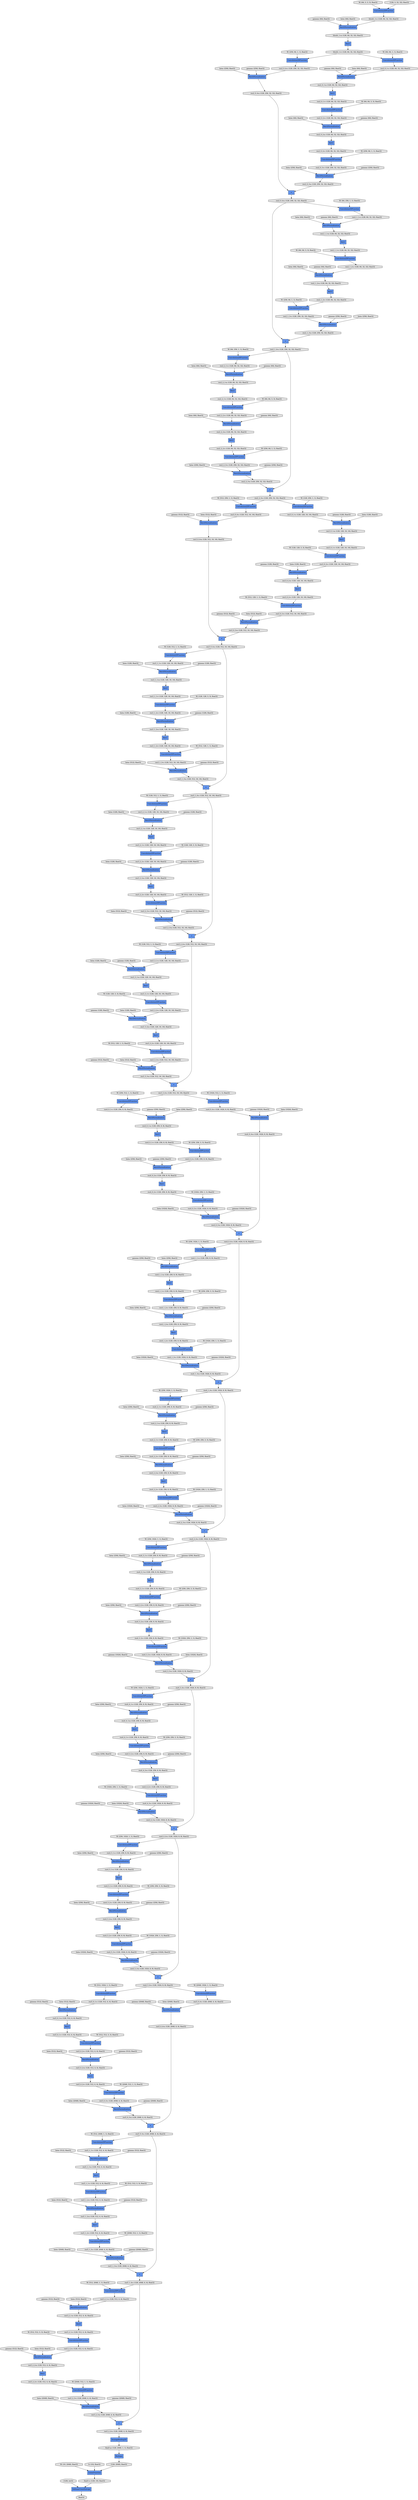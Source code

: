 digraph graphname{rankdir=TB;139952964239432 [label="res4_0_4-c: (128, 1024, 8, 8), float32",shape="octagon",fillcolor="#E0E0E0",style="filled"];139952965091456 [label="W: (256, 256, 3, 3), float32",shape="octagon",fillcolor="#E0E0E0",style="filled"];139952962306400 [label="gamma: (512), float32",shape="octagon",fillcolor="#E0E0E0",style="filled"];139952964239712 [label="_ + _",shape="record",fillcolor="#6495ED",style="filled"];139952964239768 [label="BatchNormalization",shape="record",fillcolor="#6495ED",style="filled"];139952965091792 [label="gamma: (256), float32",shape="octagon",fillcolor="#E0E0E0",style="filled"];139952964239824 [label="res4_0_4-n: (128, 1024, 8, 8), float32",shape="octagon",fillcolor="#E0E0E0",style="filled"];139952964239936 [label="res4_1_1-c: (128, 256, 8, 8), float32",shape="octagon",fillcolor="#E0E0E0",style="filled"];139952962306736 [label="beta: (512), float32",shape="octagon",fillcolor="#E0E0E0",style="filled"];139952964240048 [label="res4_0_4-s: (128, 1024, 8, 8), float32",shape="octagon",fillcolor="#E0E0E0",style="filled"];139952965092128 [label="beta: (256), float32",shape="octagon",fillcolor="#E0E0E0",style="filled"];139952964240328 [label="ReLU",shape="record",fillcolor="#6495ED",style="filled"];139952962307072 [label="W: (2048, 512, 1, 1), float32",shape="octagon",fillcolor="#E0E0E0",style="filled"];139952964240384 [label="Convolution2DFunction",shape="record",fillcolor="#6495ED",style="filled"];139952964240440 [label="res4_1_1-n: (128, 256, 8, 8), float32",shape="octagon",fillcolor="#E0E0E0",style="filled"];139952965092464 [label="W: (1024, 256, 1, 1), float32",shape="octagon",fillcolor="#E0E0E0",style="filled"];139952964240552 [label="BatchNormalization",shape="record",fillcolor="#6495ED",style="filled"];139952964240664 [label="res4_1_1-r: (128, 256, 8, 8), float32",shape="octagon",fillcolor="#E0E0E0",style="filled"];139952962307408 [label="gamma: (2048), float32",shape="octagon",fillcolor="#E0E0E0",style="filled"];139952964240776 [label="res4_1_2-c: (128, 256, 8, 8), float32",shape="octagon",fillcolor="#E0E0E0",style="filled"];139952965092800 [label="gamma: (1024), float32",shape="octagon",fillcolor="#E0E0E0",style="filled"];139952962307744 [label="beta: (2048), float32",shape="octagon",fillcolor="#E0E0E0",style="filled"];139952964241056 [label="ReLU",shape="record",fillcolor="#6495ED",style="filled"];139952964241112 [label="Convolution2DFunction",shape="record",fillcolor="#6495ED",style="filled"];139952965093136 [label="beta: (1024), float32",shape="octagon",fillcolor="#E0E0E0",style="filled"];139952964241168 [label="res4_1_2-n: (128, 256, 8, 8), float32",shape="octagon",fillcolor="#E0E0E0",style="filled"];139953176282896 [label="res2_1_3-n: (128, 256, 32, 32), float32",shape="octagon",fillcolor="#E0E0E0",style="filled"];139952964241280 [label="BatchNormalization",shape="record",fillcolor="#6495ED",style="filled"];139952962308080 [label="W: (2048, 1024, 1, 1), float32",shape="octagon",fillcolor="#E0E0E0",style="filled"];139952964241392 [label="res4_1_2-r: (128, 256, 8, 8), float32",shape="octagon",fillcolor="#E0E0E0",style="filled"];139952964241504 [label="res4_1_3-c: (128, 1024, 8, 8), float32",shape="octagon",fillcolor="#E0E0E0",style="filled"];139952965093640 [label="W: (256, 1024, 1, 1), float32",shape="octagon",fillcolor="#E0E0E0",style="filled"];139952962308416 [label="gamma: (2048), float32",shape="octagon",fillcolor="#E0E0E0",style="filled"];139952964241784 [label="_ + _",shape="record",fillcolor="#6495ED",style="filled"];139952964241840 [label="Convolution2DFunction",shape="record",fillcolor="#6495ED",style="filled"];139952964241896 [label="res4_1_3-n: (128, 1024, 8, 8), float32",shape="octagon",fillcolor="#E0E0E0",style="filled"];139952964242008 [label="BatchNormalization",shape="record",fillcolor="#6495ED",style="filled"];139952965093976 [label="gamma: (256), float32",shape="octagon",fillcolor="#E0E0E0",style="filled"];139952962308752 [label="beta: (2048), float32",shape="octagon",fillcolor="#E0E0E0",style="filled"];139952964242120 [label="res4_1_4-s: (128, 1024, 8, 8), float32",shape="octagon",fillcolor="#E0E0E0",style="filled"];139952964242232 [label="res4_2_1-c: (128, 256, 8, 8), float32",shape="octagon",fillcolor="#E0E0E0",style="filled"];139952965094312 [label="beta: (256), float32",shape="octagon",fillcolor="#E0E0E0",style="filled"];139952964242512 [label="ReLU",shape="record",fillcolor="#6495ED",style="filled"];139952962309256 [label="W: (512, 2048, 1, 1), float32",shape="octagon",fillcolor="#E0E0E0",style="filled"];139952964242568 [label="Convolution2DFunction",shape="record",fillcolor="#6495ED",style="filled"];139952964242624 [label="res4_2_1-n: (128, 256, 8, 8), float32",shape="octagon",fillcolor="#E0E0E0",style="filled"];139952965094648 [label="W: (256, 256, 3, 3), float32",shape="octagon",fillcolor="#E0E0E0",style="filled"];139952964242736 [label="BatchNormalization",shape="record",fillcolor="#6495ED",style="filled"];139952964242848 [label="res4_2_1-r: (128, 256, 8, 8), float32",shape="octagon",fillcolor="#E0E0E0",style="filled"];139952962309592 [label="gamma: (512), float32",shape="octagon",fillcolor="#E0E0E0",style="filled"];139952964242960 [label="res4_2_2-c: (128, 256, 8, 8), float32",shape="octagon",fillcolor="#E0E0E0",style="filled"];139952965094984 [label="gamma: (256), float32",shape="octagon",fillcolor="#E0E0E0",style="filled"];139952962309928 [label="beta: (512), float32",shape="octagon",fillcolor="#E0E0E0",style="filled"];139952964243240 [label="ReLU",shape="record",fillcolor="#6495ED",style="filled"];139952964243296 [label="Convolution2DFunction",shape="record",fillcolor="#6495ED",style="filled"];139952964243352 [label="res4_2_2-n: (128, 256, 8, 8), float32",shape="octagon",fillcolor="#E0E0E0",style="filled"];139952965095320 [label="beta: (256), float32",shape="octagon",fillcolor="#E0E0E0",style="filled"];139952964898888 [label="W: (64, 3, 3, 3), float32",shape="octagon",fillcolor="#E0E0E0",style="filled"];139952962277504 [label="gamma: (256), float32",shape="octagon",fillcolor="#E0E0E0",style="filled"];139952964472960 [label="res3_0_1-n: (128, 128, 16, 16), float32",shape="octagon",fillcolor="#E0E0E0",style="filled"];139952964473016 [label="Convolution2DFunction",shape="record",fillcolor="#6495ED",style="filled"];139952964473240 [label="ReLU",shape="record",fillcolor="#6495ED",style="filled"];139952964899224 [label="gamma: (64), float32",shape="octagon",fillcolor="#E0E0E0",style="filled"];139952962277840 [label="beta: (256), float32",shape="octagon",fillcolor="#E0E0E0",style="filled"];139952964899504 [label="beta: (64), float32",shape="octagon",fillcolor="#E0E0E0",style="filled"];139952962278176 [label="W: (256, 256, 3, 3), float32",shape="octagon",fillcolor="#E0E0E0",style="filled"];139952962278512 [label="gamma: (256), float32",shape="octagon",fillcolor="#E0E0E0",style="filled"];139952964900008 [label="W: (64, 64, 1, 1), float32",shape="octagon",fillcolor="#E0E0E0",style="filled"];139952964474080 [label="res3_0_1-r: (128, 128, 16, 16), float32",shape="octagon",fillcolor="#E0E0E0",style="filled"];139952962278848 [label="beta: (256), float32",shape="octagon",fillcolor="#E0E0E0",style="filled"];139952964474360 [label="res3_0_2-c: (128, 128, 16, 16), float32",shape="octagon",fillcolor="#E0E0E0",style="filled"];139952964474416 [label="BatchNormalization",shape="record",fillcolor="#6495ED",style="filled"];139952964900400 [label="gamma: (64), float32",shape="octagon",fillcolor="#E0E0E0",style="filled"];139952962279184 [label="W: (1024, 256, 1, 1), float32",shape="octagon",fillcolor="#E0E0E0",style="filled"];139952964474696 [label="ReLU",shape="record",fillcolor="#6495ED",style="filled"];139952964474752 [label="Convolution2DFunction",shape="record",fillcolor="#6495ED",style="filled"];139952964900736 [label="beta: (64), float32",shape="octagon",fillcolor="#E0E0E0",style="filled"];139952964474808 [label="res3_0_2-n: (128, 128, 16, 16), float32",shape="octagon",fillcolor="#E0E0E0",style="filled"];139952964474920 [label="BatchNormalization",shape="record",fillcolor="#6495ED",style="filled"];139952962279520 [label="gamma: (1024), float32",shape="octagon",fillcolor="#E0E0E0",style="filled"];139952964475032 [label="res3_0_2-r: (128, 128, 16, 16), float32",shape="octagon",fillcolor="#E0E0E0",style="filled"];139952964901072 [label="W: (64, 64, 3, 3), float32",shape="octagon",fillcolor="#E0E0E0",style="filled"];139952964475144 [label="res3_0_3-c: (128, 512, 16, 16), float32",shape="octagon",fillcolor="#E0E0E0",style="filled"];139952962279856 [label="beta: (1024), float32",shape="octagon",fillcolor="#E0E0E0",style="filled"];139952964475424 [label="Convolution2DFunction",shape="record",fillcolor="#6495ED",style="filled"];139952964901408 [label="gamma: (64), float32",shape="octagon",fillcolor="#E0E0E0",style="filled"];139952964475480 [label="BatchNormalization",shape="record",fillcolor="#6495ED",style="filled"];139952964475536 [label="res3_0_3-n: (128, 512, 16, 16), float32",shape="octagon",fillcolor="#E0E0E0",style="filled"];139952964475648 [label="BatchNormalization",shape="record",fillcolor="#6495ED",style="filled"];139952964475760 [label="res3_0_4-c: (128, 512, 16, 16), float32",shape="octagon",fillcolor="#E0E0E0",style="filled"];139952964901744 [label="beta: (64), float32",shape="octagon",fillcolor="#E0E0E0",style="filled"];139952962280416 [label="W: (512, 1024, 1, 1), float32",shape="octagon",fillcolor="#E0E0E0",style="filled"];139952964476040 [label="_ + _",shape="record",fillcolor="#6495ED",style="filled"];139952964476096 [label="Convolution2DFunction",shape="record",fillcolor="#6495ED",style="filled"];139952964902080 [label="W: (256, 64, 1, 1), float32",shape="octagon",fillcolor="#E0E0E0",style="filled"];139952964476152 [label="res3_0_4-n: (128, 512, 16, 16), float32",shape="octagon",fillcolor="#E0E0E0",style="filled"];139952962280752 [label="gamma: (512), float32",shape="octagon",fillcolor="#E0E0E0",style="filled"];139952964476264 [label="res3_1_1-c: (128, 128, 16, 16), float32",shape="octagon",fillcolor="#E0E0E0",style="filled"];139952964476376 [label="res3_0_4-s: (128, 512, 16, 16), float32",shape="octagon",fillcolor="#E0E0E0",style="filled"];139952964902416 [label="gamma: (256), float32",shape="octagon",fillcolor="#E0E0E0",style="filled"];139952962281088 [label="beta: (512), float32",shape="octagon",fillcolor="#E0E0E0",style="filled"];139952964476656 [label="ReLU",shape="record",fillcolor="#6495ED",style="filled"];139952964476712 [label="Convolution2DFunction",shape="record",fillcolor="#6495ED",style="filled"];139952964476768 [label="res3_1_1-n: (128, 128, 16, 16), float32",shape="octagon",fillcolor="#E0E0E0",style="filled"];139952964902752 [label="beta: (256), float32",shape="octagon",fillcolor="#E0E0E0",style="filled"];139952964476880 [label="BatchNormalization",shape="record",fillcolor="#6495ED",style="filled"];139952962281424 [label="W: (512, 512, 3, 3), float32",shape="octagon",fillcolor="#E0E0E0",style="filled"];139952964345984 [label="BatchNormalization",shape="record",fillcolor="#6495ED",style="filled"];139952962216120 [label="res3_0_1-c: (128, 128, 16, 16), float32",shape="octagon",fillcolor="#E0E0E0",style="filled"];139952964346096 [label="res5_1_4-s: (128, 2048, 4, 4), float32",shape="octagon",fillcolor="#E0E0E0",style="filled"];139952965001456 [label="W: (512, 256, 1, 1), float32",shape="octagon",fillcolor="#E0E0E0",style="filled"];139952962216176 [label="res2_2_1-c: (128, 64, 32, 32), float32",shape="octagon",fillcolor="#E0E0E0",style="filled"];139952962347360 [label="W: (2048, 512, 1, 1), float32",shape="octagon",fillcolor="#E0E0E0",style="filled"];139952964346208 [label="res5_2_1-c: (128, 512, 4, 4), float32",shape="octagon",fillcolor="#E0E0E0",style="filled"];139952965001792 [label="gamma: (512), float32",shape="octagon",fillcolor="#E0E0E0",style="filled"];139952964346488 [label="ReLU",shape="record",fillcolor="#6495ED",style="filled"];139952962347696 [label="gamma: (2048), float32",shape="octagon",fillcolor="#E0E0E0",style="filled"];139952964346544 [label="Convolution2DFunction",shape="record",fillcolor="#6495ED",style="filled"];139952964346600 [label="res5_2_1-n: (128, 512, 4, 4), float32",shape="octagon",fillcolor="#E0E0E0",style="filled"];139952962216736 [label="res2_1_4-s: (128, 256, 32, 32), float32",shape="octagon",fillcolor="#E0E0E0",style="filled"];139952964346712 [label="BatchNormalization",shape="record",fillcolor="#6495ED",style="filled"];139952965002128 [label="beta: (512), float32",shape="octagon",fillcolor="#E0E0E0",style="filled"];139952962216848 [label="ReLU",shape="record",fillcolor="#6495ED",style="filled"];139952964346824 [label="res5_2_1-r: (128, 512, 4, 4), float32",shape="octagon",fillcolor="#E0E0E0",style="filled"];139952962348032 [label="beta: (2048), float32",shape="octagon",fillcolor="#E0E0E0",style="filled"];139952964346936 [label="res5_2_2-c: (128, 512, 4, 4), float32",shape="octagon",fillcolor="#E0E0E0",style="filled"];139952962217128 [label="BatchNormalization",shape="record",fillcolor="#6495ED",style="filled"];139952964347216 [label="ReLU",shape="record",fillcolor="#6495ED",style="filled"];139952964347272 [label="Convolution2DFunction",shape="record",fillcolor="#6495ED",style="filled"];139952962348424 [label="W: (10, 2048), float32",shape="octagon",fillcolor="#E0E0E0",style="filled"];139952965002632 [label="W: (128, 512, 1, 1), float32",shape="octagon",fillcolor="#E0E0E0",style="filled"];139952962217352 [label="res2_2_4-s: (128, 256, 32, 32), float32",shape="octagon",fillcolor="#E0E0E0",style="filled"];139952964347328 [label="res5_2_2-n: (128, 512, 4, 4), float32",shape="octagon",fillcolor="#E0E0E0",style="filled"];139952964347440 [label="BatchNormalization",shape="record",fillcolor="#6495ED",style="filled"];139952962348704 [label="b: (10), float32",shape="octagon",fillcolor="#E0E0E0",style="filled"];139952964347552 [label="res5_2_2-r: (128, 512, 4, 4), float32",shape="octagon",fillcolor="#E0E0E0",style="filled"];139952962217632 [label="BatchNormalization",shape="record",fillcolor="#6495ED",style="filled"];139952965002968 [label="gamma: (128), float32",shape="octagon",fillcolor="#E0E0E0",style="filled"];139952962217688 [label="res2_2_2-n: (128, 64, 32, 32), float32",shape="octagon",fillcolor="#E0E0E0",style="filled"];139952964347664 [label="res5_2_3-c: (128, 2048, 4, 4), float32",shape="octagon",fillcolor="#E0E0E0",style="filled"];139952962217744 [label="Convolution2DFunction",shape="record",fillcolor="#6495ED",style="filled"];139952962217800 [label="res2_2_2-c: (128, 64, 32, 32), float32",shape="octagon",fillcolor="#E0E0E0",style="filled"];139952964347776 [label="Reshape",shape="record",fillcolor="#6495ED",style="filled"];139952964347944 [label="_ + _",shape="record",fillcolor="#6495ED",style="filled"];139952965003304 [label="beta: (128), float32",shape="octagon",fillcolor="#E0E0E0",style="filled"];139952964348056 [label="res5_2_3-n: (128, 2048, 4, 4), float32",shape="octagon",fillcolor="#E0E0E0",style="filled"];139952962218248 [label="res2_2_1-r: (128, 64, 32, 32), float32",shape="octagon",fillcolor="#E0E0E0",style="filled"];139952964348280 [label="res5_2_4-s: (128, 2048, 4, 4), float32",shape="octagon",fillcolor="#E0E0E0",style="filled"];139952965003640 [label="W: (128, 128, 3, 3), float32",shape="octagon",fillcolor="#E0E0E0",style="filled"];139952962218360 [label="res2_2_1-n: (128, 64, 32, 32), float32",shape="octagon",fillcolor="#E0E0E0",style="filled"];139952964348336 [label="final1-p: (128, 2048, 1, 1), float32",shape="octagon",fillcolor="#E0E0E0",style="filled"];139952962218416 [label="BatchNormalization",shape="record",fillcolor="#6495ED",style="filled"];139952964348504 [label="SoftmaxCrossEntropy",shape="record",fillcolor="#6495ED",style="filled"];139952962218584 [label="res2_2_2-r: (128, 64, 32, 32), float32",shape="octagon",fillcolor="#E0E0E0",style="filled"];139952964348616 [label="(128, 2048), float32",shape="octagon",fillcolor="#E0E0E0",style="filled"];139952965003976 [label="gamma: (128), float32",shape="octagon",fillcolor="#E0E0E0",style="filled"];139952964348672 [label="LinearFunction",shape="record",fillcolor="#6495ED",style="filled"];139952962218808 [label="BatchNormalization",shape="record",fillcolor="#6495ED",style="filled"];139952962218864 [label="ReLU",shape="record",fillcolor="#6495ED",style="filled"];139952964348896 [label="final1-c: (128, 10), float32",shape="octagon",fillcolor="#E0E0E0",style="filled"];139952965004312 [label="beta: (128), float32",shape="octagon",fillcolor="#E0E0E0",style="filled"];139952962219032 [label="Convolution2DFunction",shape="record",fillcolor="#6495ED",style="filled"];139952965004648 [label="W: (512, 128, 1, 1), float32",shape="octagon",fillcolor="#E0E0E0",style="filled"];139952964349400 [label="(128), int32",shape="octagon",fillcolor="#E0E0E0",style="filled"];139952962219480 [label="res2_2_3-n: (128, 256, 32, 32), float32",shape="octagon",fillcolor="#E0E0E0",style="filled"];139952964349512 [label="float32",shape="octagon",fillcolor="#E0E0E0",style="filled"];139952962219648 [label="Convolution2DFunction",shape="record",fillcolor="#6495ED",style="filled"];139952965004984 [label="gamma: (512), float32",shape="octagon",fillcolor="#E0E0E0",style="filled"];139952962219816 [label="_ + _",shape="record",fillcolor="#6495ED",style="filled"];139952962219984 [label="res2_2_3-c: (128, 256, 32, 32), float32",shape="octagon",fillcolor="#E0E0E0",style="filled"];139952964710472 [label="AveragePooling2D",shape="record",fillcolor="#6495ED",style="filled"];139952964317312 [label="res5_0_1-r: (128, 512, 4, 4), float32",shape="octagon",fillcolor="#E0E0E0",style="filled"];139952964284600 [label="ReLU",shape="record",fillcolor="#6495ED",style="filled"];139952964710584 [label="res2_0_2-r: (128, 64, 32, 32), float32",shape="octagon",fillcolor="#E0E0E0",style="filled"];139952964317424 [label="res5_0_2-c: (128, 512, 4, 4), float32",shape="octagon",fillcolor="#E0E0E0",style="filled"];139952964284712 [label="res4_4_2-n: (128, 256, 8, 8), float32",shape="octagon",fillcolor="#E0E0E0",style="filled"];139952965071144 [label="gamma: (256), float32",shape="octagon",fillcolor="#E0E0E0",style="filled"];139952964710696 [label="ReLU",shape="record",fillcolor="#6495ED",style="filled"];139952964284824 [label="BatchNormalization",shape="record",fillcolor="#6495ED",style="filled"];139952964710864 [label="(128, 3, 32, 32), float32",shape="octagon",fillcolor="#E0E0E0",style="filled"];139952964317704 [label="ReLU",shape="record",fillcolor="#6495ED",style="filled"];139952964284936 [label="res4_4_2-r: (128, 256, 8, 8), float32",shape="octagon",fillcolor="#E0E0E0",style="filled"];139952964317760 [label="Convolution2DFunction",shape="record",fillcolor="#6495ED",style="filled"];139952964710976 [label="block1_1-n: (128, 64, 32, 32), float32",shape="octagon",fillcolor="#E0E0E0",style="filled"];139952964317816 [label="res5_0_2-n: (128, 512, 4, 4), float32",shape="octagon",fillcolor="#E0E0E0",style="filled"];139952964285048 [label="res4_4_3-c: (128, 1024, 8, 8), float32",shape="octagon",fillcolor="#E0E0E0",style="filled"];139952965071480 [label="beta: (256), float32",shape="octagon",fillcolor="#E0E0E0",style="filled"];139952964317928 [label="BatchNormalization",shape="record",fillcolor="#6495ED",style="filled"];139951306060520 [label="Convolution2DFunction",shape="record",fillcolor="#6495ED",style="filled"];139952964318040 [label="res5_0_2-r: (128, 512, 4, 4), float32",shape="octagon",fillcolor="#E0E0E0",style="filled"];139952964711256 [label="Convolution2DFunction",shape="record",fillcolor="#6495ED",style="filled"];139952964285328 [label="_ + _",shape="record",fillcolor="#6495ED",style="filled"];139952964318152 [label="res5_0_3-c: (128, 2048, 4, 4), float32",shape="octagon",fillcolor="#E0E0E0",style="filled"];139952964285384 [label="Convolution2DFunction",shape="record",fillcolor="#6495ED",style="filled"];139952965071816 [label="W: (1024, 256, 1, 1), float32",shape="octagon",fillcolor="#E0E0E0",style="filled"];139952964285440 [label="res4_4_3-n: (128, 1024, 8, 8), float32",shape="octagon",fillcolor="#E0E0E0",style="filled"];139952964711480 [label="block1_1-c: (128, 64, 32, 32), float32",shape="octagon",fillcolor="#E0E0E0",style="filled"];139952964285552 [label="BatchNormalization",shape="record",fillcolor="#6495ED",style="filled"];139951306060912 [label="_ + _",shape="record",fillcolor="#6495ED",style="filled"];139952964318432 [label="Convolution2DFunction",shape="record",fillcolor="#6495ED",style="filled"];139952964285664 [label="res4_4_4-s: (128, 1024, 8, 8), float32",shape="octagon",fillcolor="#E0E0E0",style="filled"];139952964711648 [label="BatchNormalization",shape="record",fillcolor="#6495ED",style="filled"];139952964318488 [label="BatchNormalization",shape="record",fillcolor="#6495ED",style="filled"];139952965072152 [label="gamma: (1024), float32",shape="octagon",fillcolor="#E0E0E0",style="filled"];139952964318544 [label="res5_0_3-n: (128, 2048, 4, 4), float32",shape="octagon",fillcolor="#E0E0E0",style="filled"];139952964285776 [label="res4_5_1-c: (128, 256, 8, 8), float32",shape="octagon",fillcolor="#E0E0E0",style="filled"];139952964711816 [label="BatchNormalization",shape="record",fillcolor="#6495ED",style="filled"];139952964318656 [label="BatchNormalization",shape="record",fillcolor="#6495ED",style="filled"];139952964318768 [label="res5_0_4-c: (128, 2048, 4, 4), float32",shape="octagon",fillcolor="#E0E0E0",style="filled"];139952964711984 [label="block1_1-r: (128, 64, 32, 32), float32",shape="octagon",fillcolor="#E0E0E0",style="filled"];139952964286056 [label="ReLU",shape="record",fillcolor="#6495ED",style="filled"];139952965072488 [label="beta: (1024), float32",shape="octagon",fillcolor="#E0E0E0",style="filled"];139952964286112 [label="Convolution2DFunction",shape="record",fillcolor="#6495ED",style="filled"];139952964712096 [label="Convolution2DFunction",shape="record",fillcolor="#6495ED",style="filled"];139952964286168 [label="res4_5_1-n: (128, 256, 8, 8), float32",shape="octagon",fillcolor="#E0E0E0",style="filled"];139952964319048 [label="_ + _",shape="record",fillcolor="#6495ED",style="filled"];139952964286280 [label="BatchNormalization",shape="record",fillcolor="#6495ED",style="filled"];139952964319104 [label="Convolution2DFunction",shape="record",fillcolor="#6495ED",style="filled"];139952964712320 [label="BatchNormalization",shape="record",fillcolor="#6495ED",style="filled"];139952964319160 [label="res5_0_4-n: (128, 2048, 4, 4), float32",shape="octagon",fillcolor="#E0E0E0",style="filled"];139952964286392 [label="res4_5_1-r: (128, 256, 8, 8), float32",shape="octagon",fillcolor="#E0E0E0",style="filled"];139952965072824 [label="W: (1024, 512, 1, 1), float32",shape="octagon",fillcolor="#E0E0E0",style="filled"];139952964319272 [label="res5_1_1-c: (128, 512, 4, 4), float32",shape="octagon",fillcolor="#E0E0E0",style="filled"];139952964286504 [label="res4_5_2-c: (128, 256, 8, 8), float32",shape="octagon",fillcolor="#E0E0E0",style="filled"];139952964319384 [label="res5_0_4-s: (128, 2048, 4, 4), float32",shape="octagon",fillcolor="#E0E0E0",style="filled"];139952965073160 [label="gamma: (1024), float32",shape="octagon",fillcolor="#E0E0E0",style="filled"];139952964712712 [label="res2_0_2-n: (128, 64, 32, 32), float32",shape="octagon",fillcolor="#E0E0E0",style="filled"];139952964286784 [label="ReLU",shape="record",fillcolor="#6495ED",style="filled"];139952964286840 [label="Convolution2DFunction",shape="record",fillcolor="#6495ED",style="filled"];139952964319664 [label="ReLU",shape="record",fillcolor="#6495ED",style="filled"];139952964286896 [label="res4_5_2-n: (128, 256, 8, 8), float32",shape="octagon",fillcolor="#E0E0E0",style="filled"];139952964319720 [label="Convolution2DFunction",shape="record",fillcolor="#6495ED",style="filled"];139952964319776 [label="res5_1_1-n: (128, 512, 4, 4), float32",shape="octagon",fillcolor="#E0E0E0",style="filled"];139952964287008 [label="BatchNormalization",shape="record",fillcolor="#6495ED",style="filled"];139952964712992 [label="BatchNormalization",shape="record",fillcolor="#6495ED",style="filled"];139952965073496 [label="beta: (1024), float32",shape="octagon",fillcolor="#E0E0E0",style="filled"];139952964713048 [label="res2_0_1-c: (128, 64, 32, 32), float32",shape="octagon",fillcolor="#E0E0E0",style="filled"];139952964319888 [label="BatchNormalization",shape="record",fillcolor="#6495ED",style="filled"];139952964287120 [label="res4_5_2-r: (128, 256, 8, 8), float32",shape="octagon",fillcolor="#E0E0E0",style="filled"];139952964713160 [label="res2_0_2-c: (128, 64, 32, 32), float32",shape="octagon",fillcolor="#E0E0E0",style="filled"];139952964320000 [label="res5_1_1-r: (128, 512, 4, 4), float32",shape="octagon",fillcolor="#E0E0E0",style="filled"];139952964287232 [label="res4_5_3-c: (128, 1024, 8, 8), float32",shape="octagon",fillcolor="#E0E0E0",style="filled"];139952964320112 [label="res5_1_2-c: (128, 512, 4, 4), float32",shape="octagon",fillcolor="#E0E0E0",style="filled"];139952964713440 [label="res2_0_1-n: (128, 64, 32, 32), float32",shape="octagon",fillcolor="#E0E0E0",style="filled"];139952964287512 [label="_ + _",shape="record",fillcolor="#6495ED",style="filled"];139952964713496 [label="Convolution2DFunction",shape="record",fillcolor="#6495ED",style="filled"];139952964287568 [label="Convolution2DFunction",shape="record",fillcolor="#6495ED",style="filled"];139952965074000 [label="W: (256, 1024, 1, 1), float32",shape="octagon",fillcolor="#E0E0E0",style="filled"];139952964713552 [label="res2_0_1-r: (128, 64, 32, 32), float32",shape="octagon",fillcolor="#E0E0E0",style="filled"];139952964320392 [label="ReLU",shape="record",fillcolor="#6495ED",style="filled"];139952964287624 [label="res4_5_3-n: (128, 1024, 8, 8), float32",shape="octagon",fillcolor="#E0E0E0",style="filled"];139952964320448 [label="Convolution2DFunction",shape="record",fillcolor="#6495ED",style="filled"];139952964713664 [label="ReLU",shape="record",fillcolor="#6495ED",style="filled"];139952964320504 [label="res5_1_2-n: (128, 512, 4, 4), float32",shape="octagon",fillcolor="#E0E0E0",style="filled"];139952964287736 [label="BatchNormalization",shape="record",fillcolor="#6495ED",style="filled"];139952964320616 [label="BatchNormalization",shape="record",fillcolor="#6495ED",style="filled"];139952964287848 [label="res4_5_4-s: (128, 1024, 8, 8), float32",shape="octagon",fillcolor="#E0E0E0",style="filled"];139952965074336 [label="gamma: (256), float32",shape="octagon",fillcolor="#E0E0E0",style="filled"];139952964320728 [label="res5_1_2-r: (128, 512, 4, 4), float32",shape="octagon",fillcolor="#E0E0E0",style="filled"];139952964287960 [label="res5_0_1-c: (128, 512, 4, 4), float32",shape="octagon",fillcolor="#E0E0E0",style="filled"];139952964320840 [label="res5_1_3-c: (128, 2048, 4, 4), float32",shape="octagon",fillcolor="#E0E0E0",style="filled"];139952964714112 [label="ReLU",shape="record",fillcolor="#6495ED",style="filled"];139952964288240 [label="ReLU",shape="record",fillcolor="#6495ED",style="filled"];139952965074672 [label="beta: (256), float32",shape="octagon",fillcolor="#E0E0E0",style="filled"];139952964288296 [label="Convolution2DFunction",shape="record",fillcolor="#6495ED",style="filled"];139952964714280 [label="Convolution2DFunction",shape="record",fillcolor="#6495ED",style="filled"];139952964321120 [label="_ + _",shape="record",fillcolor="#6495ED",style="filled"];139952964288352 [label="res5_0_1-n: (128, 512, 4, 4), float32",shape="octagon",fillcolor="#E0E0E0",style="filled"];139952964321176 [label="Convolution2DFunction",shape="record",fillcolor="#6495ED",style="filled"];139952964288464 [label="BatchNormalization",shape="record",fillcolor="#6495ED",style="filled"];139952964321232 [label="res5_1_3-n: (128, 2048, 4, 4), float32",shape="octagon",fillcolor="#E0E0E0",style="filled"];139952965140608 [label="beta: (1024), float32",shape="octagon",fillcolor="#E0E0E0",style="filled"];139952964944112 [label="W: (256, 64, 1, 1), float32",shape="octagon",fillcolor="#E0E0E0",style="filled"];139952964944448 [label="gamma: (256), float32",shape="octagon",fillcolor="#E0E0E0",style="filled"];139952965141112 [label="W: (256, 1024, 1, 1), float32",shape="octagon",fillcolor="#E0E0E0",style="filled"];139952964944784 [label="beta: (256), float32",shape="octagon",fillcolor="#E0E0E0",style="filled"];139952965141448 [label="gamma: (256), float32",shape="octagon",fillcolor="#E0E0E0",style="filled"];139952964944952 [label="beta: (256), float32",shape="octagon",fillcolor="#E0E0E0",style="filled"];139952965141784 [label="beta: (256), float32",shape="octagon",fillcolor="#E0E0E0",style="filled"];139952965142120 [label="W: (256, 256, 3, 3), float32",shape="octagon",fillcolor="#E0E0E0",style="filled"];139952965142456 [label="gamma: (256), float32",shape="octagon",fillcolor="#E0E0E0",style="filled"];139952964945904 [label="W: (64, 256, 1, 1), float32",shape="octagon",fillcolor="#E0E0E0",style="filled"];139952965142792 [label="beta: (256), float32",shape="octagon",fillcolor="#E0E0E0",style="filled"];139952964946240 [label="gamma: (64), float32",shape="octagon",fillcolor="#E0E0E0",style="filled"];139952965143128 [label="W: (1024, 256, 1, 1), float32",shape="octagon",fillcolor="#E0E0E0",style="filled"];139952964946576 [label="beta: (64), float32",shape="octagon",fillcolor="#E0E0E0",style="filled"];139952965143464 [label="gamma: (1024), float32",shape="octagon",fillcolor="#E0E0E0",style="filled"];139952964946912 [label="W: (64, 64, 3, 3), float32",shape="octagon",fillcolor="#E0E0E0",style="filled"];139952965143800 [label="beta: (1024), float32",shape="octagon",fillcolor="#E0E0E0",style="filled"];139952964947248 [label="gamma: (64), float32",shape="octagon",fillcolor="#E0E0E0",style="filled"];139952964947584 [label="beta: (64), float32",shape="octagon",fillcolor="#E0E0E0",style="filled"];139952965144304 [label="W: (256, 1024, 1, 1), float32",shape="octagon",fillcolor="#E0E0E0",style="filled"];139952964947920 [label="W: (256, 64, 1, 1), float32",shape="octagon",fillcolor="#E0E0E0",style="filled"];139952965046344 [label="gamma: (128), float32",shape="octagon",fillcolor="#E0E0E0",style="filled"];139952964227200 [label="ReLU",shape="record",fillcolor="#6495ED",style="filled"];139952964685952 [label="res2_1_1-c: (128, 64, 32, 32), float32",shape="octagon",fillcolor="#E0E0E0",style="filled"];139952962326712 [label="W: (512, 512, 3, 3), float32",shape="octagon",fillcolor="#E0E0E0",style="filled"];139952964227312 [label="res3_3_1-n: (128, 128, 16, 16), float32",shape="octagon",fillcolor="#E0E0E0",style="filled"];139952964686064 [label="res2_0_4-s: (128, 256, 32, 32), float32",shape="octagon",fillcolor="#E0E0E0",style="filled"];139952964227424 [label="BatchNormalization",shape="record",fillcolor="#6495ED",style="filled"];139952964981088 [label="gamma: (256), float32",shape="octagon",fillcolor="#E0E0E0",style="filled"];139952965046680 [label="beta: (128), float32",shape="octagon",fillcolor="#E0E0E0",style="filled"];139952964227536 [label="res3_3_1-r: (128, 128, 16, 16), float32",shape="octagon",fillcolor="#E0E0E0",style="filled"];139952964686288 [label="ReLU",shape="record",fillcolor="#6495ED",style="filled"];139952962327048 [label="gamma: (512), float32",shape="octagon",fillcolor="#E0E0E0",style="filled"];139952964227648 [label="res3_3_2-c: (128, 128, 16, 16), float32",shape="octagon",fillcolor="#E0E0E0",style="filled"];139952964981424 [label="beta: (256), float32",shape="octagon",fillcolor="#E0E0E0",style="filled"];139952965047016 [label="W: (128, 128, 3, 3), float32",shape="octagon",fillcolor="#E0E0E0",style="filled"];139952962327384 [label="beta: (512), float32",shape="octagon",fillcolor="#E0E0E0",style="filled"];139952964227928 [label="ReLU",shape="record",fillcolor="#6495ED",style="filled"];139952964227984 [label="Convolution2DFunction",shape="record",fillcolor="#6495ED",style="filled"];139952964228040 [label="res3_3_2-n: (128, 128, 16, 16), float32",shape="octagon",fillcolor="#E0E0E0",style="filled"];139952964686792 [label="res2_0_4-n: (128, 256, 32, 32), float32",shape="octagon",fillcolor="#E0E0E0",style="filled"];139952964228152 [label="BatchNormalization",shape="record",fillcolor="#6495ED",style="filled"];139952965047352 [label="gamma: (128), float32",shape="octagon",fillcolor="#E0E0E0",style="filled"];139952964686904 [label="res2_1_3-c: (128, 256, 32, 32), float32",shape="octagon",fillcolor="#E0E0E0",style="filled"];139952964686960 [label="Convolution2DFunction",shape="record",fillcolor="#6495ED",style="filled"];139952962327720 [label="W: (2048, 512, 1, 1), float32",shape="octagon",fillcolor="#E0E0E0",style="filled"];139952964228264 [label="res3_3_2-r: (128, 128, 16, 16), float32",shape="octagon",fillcolor="#E0E0E0",style="filled"];139952964981984 [label="W: (128, 256, 1, 1), float32",shape="octagon",fillcolor="#E0E0E0",style="filled"];139952964687072 [label="_ + _",shape="record",fillcolor="#6495ED",style="filled"];139952964228376 [label="res3_3_3-c: (128, 512, 16, 16), float32",shape="octagon",fillcolor="#E0E0E0",style="filled"];139952965047688 [label="beta: (128), float32",shape="octagon",fillcolor="#E0E0E0",style="filled"];139952964687240 [label="BatchNormalization",shape="record",fillcolor="#6495ED",style="filled"];139952964687296 [label="res2_1_1-n: (128, 64, 32, 32), float32",shape="octagon",fillcolor="#E0E0E0",style="filled"];139952962328056 [label="gamma: (2048), float32",shape="octagon",fillcolor="#E0E0E0",style="filled"];139952964687352 [label="Convolution2DFunction",shape="record",fillcolor="#6495ED",style="filled"];139952964228656 [label="_ + _",shape="record",fillcolor="#6495ED",style="filled"];139952964982320 [label="gamma: (128), float32",shape="octagon",fillcolor="#E0E0E0",style="filled"];139952964228712 [label="Convolution2DFunction",shape="record",fillcolor="#6495ED",style="filled"];139952964228768 [label="res3_3_3-n: (128, 512, 16, 16), float32",shape="octagon",fillcolor="#E0E0E0",style="filled"];139952965048024 [label="W: (512, 128, 1, 1), float32",shape="octagon",fillcolor="#E0E0E0",style="filled"];139952964228880 [label="BatchNormalization",shape="record",fillcolor="#6495ED",style="filled"];139952962328392 [label="beta: (2048), float32",shape="octagon",fillcolor="#E0E0E0",style="filled"];139952964228992 [label="res3_3_4-s: (128, 512, 16, 16), float32",shape="octagon",fillcolor="#E0E0E0",style="filled"];139952964982656 [label="beta: (128), float32",shape="octagon",fillcolor="#E0E0E0",style="filled"];139952964229104 [label="res4_0_1-c: (128, 256, 8, 8), float32",shape="octagon",fillcolor="#E0E0E0",style="filled"];139952964687856 [label="res2_0_4-c: (128, 256, 32, 32), float32",shape="octagon",fillcolor="#E0E0E0",style="filled"];139952965048360 [label="gamma: (512), float32",shape="octagon",fillcolor="#E0E0E0",style="filled"];139952964687968 [label="res2_0_3-n: (128, 256, 32, 32), float32",shape="octagon",fillcolor="#E0E0E0",style="filled"];139952964688024 [label="res2_1_2-r: (128, 64, 32, 32), float32",shape="octagon",fillcolor="#E0E0E0",style="filled"];139952964982992 [label="W: (128, 128, 3, 3), float32",shape="octagon",fillcolor="#E0E0E0",style="filled"];139952964229384 [label="ReLU",shape="record",fillcolor="#6495ED",style="filled"];139952962328896 [label="W: (512, 2048, 1, 1), float32",shape="octagon",fillcolor="#E0E0E0",style="filled"];139952964229440 [label="Convolution2DFunction",shape="record",fillcolor="#6495ED",style="filled"];139952964688192 [label="res2_1_1-r: (128, 64, 32, 32), float32",shape="octagon",fillcolor="#E0E0E0",style="filled"];139952964229496 [label="res4_0_1-n: (128, 256, 8, 8), float32",shape="octagon",fillcolor="#E0E0E0",style="filled"];139952965048696 [label="beta: (512), float32",shape="octagon",fillcolor="#E0E0E0",style="filled"];139952964229608 [label="BatchNormalization",shape="record",fillcolor="#6495ED",style="filled"];139952964983328 [label="gamma: (128), float32",shape="octagon",fillcolor="#E0E0E0",style="filled"];139952964688416 [label="BatchNormalization",shape="record",fillcolor="#6495ED",style="filled"];139952964229720 [label="res4_0_1-r: (128, 256, 8, 8), float32",shape="octagon",fillcolor="#E0E0E0",style="filled"];139952964688472 [label="Convolution2DFunction",shape="record",fillcolor="#6495ED",style="filled"];139952962329232 [label="gamma: (512), float32",shape="octagon",fillcolor="#E0E0E0",style="filled"];139952964229832 [label="res4_0_2-c: (128, 256, 8, 8), float32",shape="octagon",fillcolor="#E0E0E0",style="filled"];139952964688640 [label="BatchNormalization",shape="record",fillcolor="#6495ED",style="filled"];139952964983664 [label="beta: (128), float32",shape="octagon",fillcolor="#E0E0E0",style="filled"];139952965049256 [label="W: (256, 512, 1, 1), float32",shape="octagon",fillcolor="#E0E0E0",style="filled"];139952962329568 [label="beta: (512), float32",shape="octagon",fillcolor="#E0E0E0",style="filled"];139952964230112 [label="ReLU",shape="record",fillcolor="#6495ED",style="filled"];139952964230168 [label="Convolution2DFunction",shape="record",fillcolor="#6495ED",style="filled"];139952964230224 [label="res4_0_2-n: (128, 256, 8, 8), float32",shape="octagon",fillcolor="#E0E0E0",style="filled"];139952964689032 [label="ReLU",shape="record",fillcolor="#6495ED",style="filled"];139952964230336 [label="BatchNormalization",shape="record",fillcolor="#6495ED",style="filled"];139952964984000 [label="W: (512, 128, 1, 1), float32",shape="octagon",fillcolor="#E0E0E0",style="filled"];139952964689088 [label="BatchNormalization",shape="record",fillcolor="#6495ED",style="filled"];139952965049592 [label="gamma: (256), float32",shape="octagon",fillcolor="#E0E0E0",style="filled"];139952962329904 [label="W: (512, 512, 3, 3), float32",shape="octagon",fillcolor="#E0E0E0",style="filled"];139952964230448 [label="res4_0_2-r: (128, 256, 8, 8), float32",shape="octagon",fillcolor="#E0E0E0",style="filled"];139952964689200 [label="res2_0_3-c: (128, 256, 32, 32), float32",shape="octagon",fillcolor="#E0E0E0",style="filled"];139952964230560 [label="res4_0_3-c: (128, 1024, 8, 8), float32",shape="octagon",fillcolor="#E0E0E0",style="filled"];139952964689368 [label="res2_1_2-c: (128, 64, 32, 32), float32",shape="octagon",fillcolor="#E0E0E0",style="filled"];139952964984336 [label="gamma: (512), float32",shape="octagon",fillcolor="#E0E0E0",style="filled"];139952964689424 [label="res2_1_2-n: (128, 64, 32, 32), float32",shape="octagon",fillcolor="#E0E0E0",style="filled"];139952965049928 [label="beta: (256), float32",shape="octagon",fillcolor="#E0E0E0",style="filled"];139952964689480 [label="Convolution2DFunction",shape="record",fillcolor="#6495ED",style="filled"];139952962330240 [label="gamma: (512), float32",shape="octagon",fillcolor="#E0E0E0",style="filled"];139952964230840 [label="Convolution2DFunction",shape="record",fillcolor="#6495ED",style="filled"];139952964230896 [label="Convolution2DFunction",shape="record",fillcolor="#6495ED",style="filled"];139952964230952 [label="res4_0_3-n: (128, 1024, 8, 8), float32",shape="octagon",fillcolor="#E0E0E0",style="filled"];139952964984672 [label="beta: (512), float32",shape="octagon",fillcolor="#E0E0E0",style="filled"];139952965050264 [label="W: (256, 256, 3, 3), float32",shape="octagon",fillcolor="#E0E0E0",style="filled"];139952964231064 [label="BatchNormalization",shape="record",fillcolor="#6495ED",style="filled"];139952962330576 [label="beta: (512), float32",shape="octagon",fillcolor="#E0E0E0",style="filled"];139952964264008 [label="BatchNormalization",shape="record",fillcolor="#6495ED",style="filled"];139952964264120 [label="res4_2_2-r: (128, 256, 8, 8), float32",shape="octagon",fillcolor="#E0E0E0",style="filled"];139952964264232 [label="res4_2_3-c: (128, 1024, 8, 8), float32",shape="octagon",fillcolor="#E0E0E0",style="filled"];139952965116200 [label="W: (1024, 256, 1, 1), float32",shape="octagon",fillcolor="#E0E0E0",style="filled"];139952964264512 [label="_ + _",shape="record",fillcolor="#6495ED",style="filled"];139952964264568 [label="Convolution2DFunction",shape="record",fillcolor="#6495ED",style="filled"];139952965116536 [label="gamma: (1024), float32",shape="octagon",fillcolor="#E0E0E0",style="filled"];139952964264624 [label="res4_2_3-n: (128, 1024, 8, 8), float32",shape="octagon",fillcolor="#E0E0E0",style="filled"];139952964264736 [label="BatchNormalization",shape="record",fillcolor="#6495ED",style="filled"];139952964264848 [label="res4_2_4-s: (128, 1024, 8, 8), float32",shape="octagon",fillcolor="#E0E0E0",style="filled"];139952965116872 [label="beta: (1024), float32",shape="octagon",fillcolor="#E0E0E0",style="filled"];139952964264960 [label="res4_3_1-c: (128, 256, 8, 8), float32",shape="octagon",fillcolor="#E0E0E0",style="filled"];139952964265240 [label="ReLU",shape="record",fillcolor="#6495ED",style="filled"];139952964265296 [label="Convolution2DFunction",shape="record",fillcolor="#6495ED",style="filled"];139952964265352 [label="res4_3_1-n: (128, 256, 8, 8), float32",shape="octagon",fillcolor="#E0E0E0",style="filled"];139952965117376 [label="W: (256, 1024, 1, 1), float32",shape="octagon",fillcolor="#E0E0E0",style="filled"];139952964265464 [label="BatchNormalization",shape="record",fillcolor="#6495ED",style="filled"];139952964265576 [label="res4_3_1-r: (128, 256, 8, 8), float32",shape="octagon",fillcolor="#E0E0E0",style="filled"];139952964265688 [label="res4_3_2-c: (128, 256, 8, 8), float32",shape="octagon",fillcolor="#E0E0E0",style="filled"];139952965117712 [label="gamma: (256), float32",shape="octagon",fillcolor="#E0E0E0",style="filled"];139952964265968 [label="ReLU",shape="record",fillcolor="#6495ED",style="filled"];139952964266024 [label="Convolution2DFunction",shape="record",fillcolor="#6495ED",style="filled"];139952964266080 [label="res4_3_2-n: (128, 256, 8, 8), float32",shape="octagon",fillcolor="#E0E0E0",style="filled"];139952965118048 [label="beta: (256), float32",shape="octagon",fillcolor="#E0E0E0",style="filled"];139952964266192 [label="BatchNormalization",shape="record",fillcolor="#6495ED",style="filled"];139952964266304 [label="res4_3_2-r: (128, 256, 8, 8), float32",shape="octagon",fillcolor="#E0E0E0",style="filled"];139952964266416 [label="res4_3_3-c: (128, 1024, 8, 8), float32",shape="octagon",fillcolor="#E0E0E0",style="filled"];139952965118384 [label="W: (256, 256, 3, 3), float32",shape="octagon",fillcolor="#E0E0E0",style="filled"];139952964266696 [label="_ + _",shape="record",fillcolor="#6495ED",style="filled"];139952964266752 [label="Convolution2DFunction",shape="record",fillcolor="#6495ED",style="filled"];139952965118720 [label="gamma: (256), float32",shape="octagon",fillcolor="#E0E0E0",style="filled"];139952964266808 [label="res4_3_3-n: (128, 1024, 8, 8), float32",shape="octagon",fillcolor="#E0E0E0",style="filled"];139952964266920 [label="BatchNormalization",shape="record",fillcolor="#6495ED",style="filled"];139952964267032 [label="res4_3_4-s: (128, 1024, 8, 8), float32",shape="octagon",fillcolor="#E0E0E0",style="filled"];139952965119056 [label="beta: (256), float32",shape="octagon",fillcolor="#E0E0E0",style="filled"];139952964267144 [label="res4_4_1-c: (128, 256, 8, 8), float32",shape="octagon",fillcolor="#E0E0E0",style="filled"];139952964267424 [label="ReLU",shape="record",fillcolor="#6495ED",style="filled"];139952965119392 [label="W: (1024, 256, 1, 1), float32",shape="octagon",fillcolor="#E0E0E0",style="filled"];139952964267480 [label="Convolution2DFunction",shape="record",fillcolor="#6495ED",style="filled"];139952964267536 [label="res4_4_1-n: (128, 256, 8, 8), float32",shape="octagon",fillcolor="#E0E0E0",style="filled"];139952964267648 [label="BatchNormalization",shape="record",fillcolor="#6495ED",style="filled"];139952964267760 [label="res4_4_1-r: (128, 256, 8, 8), float32",shape="octagon",fillcolor="#E0E0E0",style="filled"];139952965119728 [label="gamma: (1024), float32",shape="octagon",fillcolor="#E0E0E0",style="filled"];139952965349104 [label="gamma: (256), float32",shape="octagon",fillcolor="#E0E0E0",style="filled"];139952964267872 [label="res4_4_2-c: (128, 256, 8, 8), float32",shape="octagon",fillcolor="#E0E0E0",style="filled"];139952964267984 [label="Convolution2DFunction",shape="record",fillcolor="#6495ED",style="filled"];139952965021768 [label="beta: (512), float32",shape="octagon",fillcolor="#E0E0E0",style="filled"];139952964202624 [label="res3_1_1-r: (128, 128, 16, 16), float32",shape="octagon",fillcolor="#E0E0E0",style="filled"];139952965382272 [label="W: (256, 64, 1, 1), float32",shape="octagon",fillcolor="#E0E0E0",style="filled"];139952964202736 [label="res3_1_2-c: (128, 128, 16, 16), float32",shape="octagon",fillcolor="#E0E0E0",style="filled"];139952964203016 [label="ReLU",shape="record",fillcolor="#6495ED",style="filled"];139952965022272 [label="W: (128, 512, 1, 1), float32",shape="octagon",fillcolor="#E0E0E0",style="filled"];139952964203072 [label="Convolution2DFunction",shape="record",fillcolor="#6495ED",style="filled"];139952964203128 [label="res3_1_2-n: (128, 128, 16, 16), float32",shape="octagon",fillcolor="#E0E0E0",style="filled"];139952965382832 [label="beta: (64), float32",shape="octagon",fillcolor="#E0E0E0",style="filled"];139952964203240 [label="BatchNormalization",shape="record",fillcolor="#6495ED",style="filled"];139952964203352 [label="res3_1_2-r: (128, 128, 16, 16), float32",shape="octagon",fillcolor="#E0E0E0",style="filled"];139952965022608 [label="gamma: (128), float32",shape="octagon",fillcolor="#E0E0E0",style="filled"];139952964203464 [label="res3_1_3-c: (128, 512, 16, 16), float32",shape="octagon",fillcolor="#E0E0E0",style="filled"];139952965383168 [label="gamma: (64), float32",shape="octagon",fillcolor="#E0E0E0",style="filled"];139952965022944 [label="beta: (128), float32",shape="octagon",fillcolor="#E0E0E0",style="filled"];139952964203744 [label="_ + _",shape="record",fillcolor="#6495ED",style="filled"];139952964203800 [label="Convolution2DFunction",shape="record",fillcolor="#6495ED",style="filled"];139952964203856 [label="res3_1_3-n: (128, 512, 16, 16), float32",shape="octagon",fillcolor="#E0E0E0",style="filled"];139952964203968 [label="BatchNormalization",shape="record",fillcolor="#6495ED",style="filled"];139952964204080 [label="res3_1_4-s: (128, 512, 16, 16), float32",shape="octagon",fillcolor="#E0E0E0",style="filled"];139952965023280 [label="W: (128, 128, 3, 3), float32",shape="octagon",fillcolor="#E0E0E0",style="filled"];139952965383728 [label="W: (64, 64, 3, 3), float32",shape="octagon",fillcolor="#E0E0E0",style="filled"];139952964204192 [label="res3_2_1-c: (128, 128, 16, 16), float32",shape="octagon",fillcolor="#E0E0E0",style="filled"];139952965023616 [label="gamma: (128), float32",shape="octagon",fillcolor="#E0E0E0",style="filled"];139952964204472 [label="ReLU",shape="record",fillcolor="#6495ED",style="filled"];139952964204528 [label="Convolution2DFunction",shape="record",fillcolor="#6495ED",style="filled"];139952964204584 [label="res3_2_1-n: (128, 128, 16, 16), float32",shape="octagon",fillcolor="#E0E0E0",style="filled"];139952964204696 [label="BatchNormalization",shape="record",fillcolor="#6495ED",style="filled"];139952965023952 [label="beta: (128), float32",shape="octagon",fillcolor="#E0E0E0",style="filled"];139952965384400 [label="beta: (64), float32",shape="octagon",fillcolor="#E0E0E0",style="filled"];139952964204808 [label="res3_2_1-r: (128, 128, 16, 16), float32",shape="octagon",fillcolor="#E0E0E0",style="filled"];139952964204920 [label="res3_2_2-c: (128, 128, 16, 16), float32",shape="octagon",fillcolor="#E0E0E0",style="filled"];139952965384680 [label="gamma: (64), float32",shape="octagon",fillcolor="#E0E0E0",style="filled"];139952965024288 [label="W: (512, 128, 1, 1), float32",shape="octagon",fillcolor="#E0E0E0",style="filled"];139952964205200 [label="ReLU",shape="record",fillcolor="#6495ED",style="filled"];139952964205256 [label="Convolution2DFunction",shape="record",fillcolor="#6495ED",style="filled"];139952964205312 [label="res3_2_2-n: (128, 128, 16, 16), float32",shape="octagon",fillcolor="#E0E0E0",style="filled"];139952964205424 [label="BatchNormalization",shape="record",fillcolor="#6495ED",style="filled"];139952965024624 [label="gamma: (512), float32",shape="octagon",fillcolor="#E0E0E0",style="filled"];139952964205536 [label="res3_2_2-r: (128, 128, 16, 16), float32",shape="octagon",fillcolor="#E0E0E0",style="filled"];139952965385184 [label="W: (64, 256, 1, 1), float32",shape="octagon",fillcolor="#E0E0E0",style="filled"];139952964205648 [label="res3_2_3-c: (128, 512, 16, 16), float32",shape="octagon",fillcolor="#E0E0E0",style="filled"];139952965024960 [label="beta: (512), float32",shape="octagon",fillcolor="#E0E0E0",style="filled"];139952964205928 [label="_ + _",shape="record",fillcolor="#6495ED",style="filled"];139952964205984 [label="Convolution2DFunction",shape="record",fillcolor="#6495ED",style="filled"];139952964206040 [label="res3_2_3-n: (128, 512, 16, 16), float32",shape="octagon",fillcolor="#E0E0E0",style="filled"];139952964206152 [label="BatchNormalization",shape="record",fillcolor="#6495ED",style="filled"];139952964206264 [label="res3_2_4-s: (128, 512, 16, 16), float32",shape="octagon",fillcolor="#E0E0E0",style="filled"];139952965025464 [label="W: (128, 512, 1, 1), float32",shape="octagon",fillcolor="#E0E0E0",style="filled"];139952964206376 [label="res3_3_1-c: (128, 128, 16, 16), float32",shape="octagon",fillcolor="#E0E0E0",style="filled"];139952964206488 [label="Convolution2DFunction",shape="record",fillcolor="#6495ED",style="filled"];139952964203856 -> 139952964203744;139952964243352 -> 139952964243240;139952962327384 -> 139952964319888;139952964319048 -> 139952964319384;139952964474696 -> 139952964475032;139952964686064 -> 139952964686960;139952964713664 -> 139952964710584;139952964474080 -> 139952964473016;139952964240384 -> 139952964240776;139952964241896 -> 139952964241784;139952964205424 -> 139952964206040;139952965021768 -> 139952964203240;139952965022608 -> 139952964203968;139952965092800 -> 139952964241280;139952964240328 -> 139952964240664;139952965142120 -> 139952964267480;139952964318488 -> 139952964319776;139952964243296 -> 139952964264232;139952964711984 -> 139952964688472;139952964228656 -> 139952964228992;139952962281424 -> 139952964288296;139952965047016 -> 139952964206488;139952964475536 -> 139952964476040;139952964287848 -> 139952964287568;139952964266808 -> 139952964266696;139952964476656 -> 139952964202624;139952964687856 -> 139952964687240;139952962218416 -> 139952964472960;139952964204192 -> 139952964203968;139952962218808 -> 139952962219480;139952964228152 -> 139952964228768;139952965382832 -> 139952964688416;139952964899224 -> 139952964712320;139952964475144 -> 139952964474920;139952962308752 -> 139952964318656;139952964229832 -> 139952964229608;139952964349400 -> 139952964348504;139952965074672 -> 139952964239768;139952964689200 -> 139952964711648;139952964347944 -> 139952964348280;139952964476040 -> 139952964476376;139952964319104 -> 139952964319272;139952964286056 -> 139952964286392;139952964240776 -> 139952964240552;139952964288352 -> 139952964288240;139952964228264 -> 139952964227984;139952965119392 -> 139952964266024;139952964476264 -> 139952964475480;139952964983664 -> 139952964474416;139952964318040 -> 139952964317760;139952964203352 -> 139952964203072;139952964689032 -> 139952964688024;139952964204584 -> 139952964204472;139952964286112 -> 139952964286504;139952964712992 -> 139952964712712;139952965119728 -> 139952964266192;139952964266920 -> 139952964267536;139952965048024 -> 139952964227984;139952964240664 -> 139952964240384;139952964945904 -> 139951306060520;139952964900736 -> 139952964711816;139952964320616 -> 139952964321232;139952964284712 -> 139952964284600;139952965023616 -> 139952964204696;139952964688472 -> 139952964687856;139952964946240 -> 139952962217128;139952965049256 -> 139952964228712;139952964981424 -> 139952962218808;139952964231064 -> 139952964239824;139952964711816 -> 139952964713440;139952965118048 -> 139952964264736;139952964203800 -> 139952964204192;139952964239824 -> 139952964239712;139952964347440 -> 139952964348056;139952964264008 -> 139952964264624;139952964230224 -> 139952964230112;139952964345984 -> 139952964346600;139952964348504 -> 139952964349512;139952964476880 -> 139952964203128;139952964264568 -> 139952964264960;139952964475760 -> 139952964475648;139952964687296 -> 139952964686288;139952964474752 -> 139952964475144;139952962330576 -> 139952964346712;139952964286168 -> 139952964286056;139952964347664 -> 139952964347440;139952965004984 -> 139952964203240;139952965047688 -> 139952964227424;139952964287960 -> 139952964287736;139952964285664 -> 139952964285384;139952964687240 -> 139952964686792;139952964347272 -> 139952964347664;139952964287008 -> 139952964287624;139952964475424 -> 139952964475760;139952962279520 -> 139952964287008;139952964710584 -> 139952964713496;139952964944112 -> 139952964688472;139952962329904 -> 139952964346544;139952964711480 -> 139952964712320;139952964947920 -> 139952962217744;139952964317760 -> 139952964318152;139952965140608 -> 139952964266192;139952964203072 -> 139952964203464;139952964710696 -> 139952964711984;139952964713440 -> 139952964714112;139952962280752 -> 139952964287736;139952964473240 -> 139952964474080;139952964689480 -> 139952964686904;139952964319384 -> 139952964319104;139952964239768 -> 139952964240440;139952964346824 -> 139952964346544;139952962216736 -> 139951306060520;139952964321120 -> 139952964346096;139952964241840 -> 139952964242232;139952964265576 -> 139952964265296;139952965004648 -> 139952964203072;139952964230896 -> 139952964239936;139952964240048 -> 139952964230896;139952965143128 -> 139952964267984;139952964318544 -> 139952964319048;139952962326712 -> 139952964319720;139952965091456 -> 139952964240384;139952964713496 -> 139952964689200;139952965072824 -> 139952964230840;139952962307072 -> 139952964317760;139952964243240 -> 139952964264120;139952964476096 -> 139952964476264;139952964266696 -> 139952964267032;139952964267760 -> 139952964267480;139952965071816 -> 139952964230168;139952964346208 -> 139952964345984;139952965117376 -> 139952964264568;139952964474920 -> 139952964475536;139952962308080 -> 139952964318432;139952965142792 -> 139952964267648;139952965071480 -> 139952964229608;139952964347216 -> 139952964347552;139952964686064 -> 139951306060912;139952962280416 -> 139952964287568;139952964228880 -> 139952964229496;139952965003976 -> 139952964476880;139952964317816 -> 139952964317704;139952964203128 -> 139952964203016;139952964346600 -> 139952964346488;139952965049928 -> 139952964228880;139952964981088 -> 139952962218808;139952964240048 -> 139952964241784;139952964320840 -> 139952964320616;139952964227648 -> 139952964227424;139952964475480 -> 139952964476768;139952964287568 -> 139952964287960;139952964264624 -> 139952964264512;139952964206376 -> 139952964206152;139952965141448 -> 139952964266920;139952965144304 -> 139952964285384;139952964288240 -> 139952964317312;139952964239432 -> 139952964231064;139952964266192 -> 139952964266808;139952964265240 -> 139952964265576;139952964242008 -> 139952964242624;139952962348424 -> 139952964348672;139952962218360 -> 139952962218864;139952964688416 -> 139952964689424;139952964229104 -> 139952964228880;139952965001792 -> 139952964475648;139952964264512 -> 139952964264848;139952964687072 -> 139952964686064;139952964944448 -> 139952964687240;139952964230112 -> 139952964230448;139952964319272 -> 139952964318488;139952965116872 -> 139952964264008;139952962329232 -> 139952964345984;139952962219648 -> 139952962216120;139952964901744 -> 139952964712992;139952965384680 -> 139952964688640;139952964711256 -> 139952964713048;139952962327048 -> 139952964319888;139952964686960 -> 139952964685952;139952964900400 -> 139952964711816;139952964229384 -> 139952964229720;139952964229496 -> 139952964229384;139952965046680 -> 139952964206152;139952964241392 -> 139952964241112;139952964318432 -> 139952964318768;139952964203744 -> 139952964204080;139952965024960 -> 139952964205424;139952964319160 -> 139952964319048;139952964944952 -> 139952964689088;139952964686288 -> 139952964688192;139952964286392 -> 139952964286112;139952964239936 -> 139952964239768;139952964346488 -> 139952964346824;139952964227536 -> 139952964206488;139952965023952 -> 139952964204696;139952964230448 -> 139952964230168;139952964984672 -> 139952964474920;139952964204808 -> 139952964204528;139952962219984 -> 139952962218808;139952964242624 -> 139952964242512;139952962217128 -> 139952962218360;139952964286280 -> 139952964286896;139952964286896 -> 139952964286784;139952964228712 -> 139952964229104;139952964285048 -> 139952964284824;139952964476376 -> 139952964476096;139952964318768 -> 139952964318656;139952964240440 -> 139952964240328;139952964241784 -> 139952964242120;139952964712096 -> 139952964711480;139952964982992 -> 139952964473016;139952964205536 -> 139952964205256;139952964288464 -> 139952964317816;139952964267032 -> 139952964266752;139952965046344 -> 139952964206152;139952964902752 -> 139952964711648;139952965048696 -> 139952964228152;139952964242736 -> 139952964243352;139952964317312 -> 139952964288296;139952965050264 -> 139952964229440;139952965024288 -> 139952964205256;139952965117712 -> 139952964264736;139952964264960 -> 139952964264736;139952965024624 -> 139952964205424;139952964205256 -> 139952964205648;139952965023280 -> 139952964204528;139952964284824 -> 139952964285440;139952964688024 -> 139952964689480;139952962216736 -> 139952962219816;139952964205928 -> 139952964206264;139952964901408 -> 139952964712992;139952964902080 -> 139952964713496;139952964230168 -> 139952964230560;139952965048360 -> 139952964228152;139952964227312 -> 139952964227200;139952964476152 -> 139952964476040;139952964321176 -> 139952964346208;139952964242120 -> 139952964241840;139952962347696 -> 139952964347440;139952964714112 -> 139952964713552;139952962309256 -> 139952964319104;139952964229440 -> 139952964229832;139952965001456 -> 139952964475424;139952962218584 -> 139952962217744;139952962216848 -> 139952962218584;139952964266416 -> 139952964266192;139952964689088 -> 139953176282896;139952964947248 -> 139952962217632;139952962281088 -> 139952964287736;139952965003640 -> 139952964476712;139952962307408 -> 139952964317928;139952964686904 -> 139952964689088;139952965093976 -> 139952964242008;139952964321232 -> 139952964321120;139952964284600 -> 139952964284936;139952964204696 -> 139952964205312;139952965004312 -> 139952964476880;139952964348280 -> 139952964710472;139952964348672 -> 139952964348896;139952964266080 -> 139952964265968;139952964264232 -> 139952964264008;139952962216176 -> 139952962217128;139952964264848 -> 139952964264568;139952964710864 -> 139952964712096;139952964242512 -> 139952964242848;139952962277504 -> 139952964285552;139952962279184 -> 139952964286840;139952964712712 -> 139952964713664;139952965116200 -> 139952964243296;139952964287848 -> 139952964318432;139952965073496 -> 139952964231064;139952964265296 -> 139952964265688;139952965022944 -> 139952964203968;139952964267032 -> 139952964285328;139952964227984 -> 139952964228376;139952965384400 -> 139952964688640;139952965382272 -> 139952964689480;139952962328392 -> 139952964320616;139952964346712 -> 139952964347328;139952964319384 -> 139952964321120;139951306060912 -> 139952962216736;139952965093640 -> 139952964241840;139952964317424 -> 139952964288464;139952965093136 -> 139952964241280;139952964229608 -> 139952964230224;139952964347776 -> 139952964348616;139952962347360 -> 139952964347272;139952964710472 -> 139952964348336;139952964710976 -> 139952964710696;139952962329568 -> 139952964345984;139952965002968 -> 139952964475480;139952962306736 -> 139952964288464;139952964228040 -> 139952964227928;139952964206040 -> 139952964205928;139952962278848 -> 139952964286280;139952964320392 -> 139952964320728;139952965143464 -> 139952964284824;139952964472960 -> 139952964473240;139952964265464 -> 139952964266080;139952965002128 -> 139952964475648;139952965118384 -> 139952964265296;139952964242568 -> 139952964242960;139952964205312 -> 139952964205200;139952962217744 -> 139952962219984;139952964285552 -> 139952964286168;139952964476768 -> 139952964476656;139952964944784 -> 139952964687240;139952964348056 -> 139952964347944;139952962217688 -> 139952962216848;139952964347552 -> 139952964347272;139952964206264 -> 139952964205984;139952965025464 -> 139952964205984;139952964205200 -> 139952964205536;139952962217352 -> 139952964475424;139952964239712 -> 139952964240048;139952964474416 -> 139952964474808;139952964267424 -> 139952964267760;139952964319888 -> 139952964320504;139952964265352 -> 139952964265240;139952964241168 -> 139952964241056;139952964319664 -> 139952964320000;139952964267480 -> 139952964267872;139952964228376 -> 139952964228152;139952964228992 -> 139952964230840;139952964267536 -> 139952964267424;139952962218248 -> 139952962219032;139952965074000 -> 139952964230896;139952964285328 -> 139952964285664;139952964267144 -> 139952964266920;139952964206152 -> 139952964227312;139952962217632 -> 139952962217688;139952964264848 -> 139952964266696;139952964202624 -> 139952964476712;139952964685952 -> 139952964688640;139952964898888 -> 139952964712096;139952964476712 -> 139952964202736;139952964242960 -> 139952964242736;139952964476376 -> 139952964203744;139952965072488 -> 139952964230336;139952962348032 -> 139952964347440;139952965003304 -> 139952964475480;139952964711648 -> 139952964687968;139952964204472 -> 139952964204808;139952964475648 -> 139952964476152;139952965141784 -> 139952964266920;139952964475032 -> 139952964474752;139952964265688 -> 139952964265464;139952964982320 -> 139952962218416;139952964206488 -> 139952964227648;139952964264736 -> 139952964265352;139952965091792 -> 139952964240552;139952964713048 -> 139952964711816;139952964346936 -> 139952964346712;139952964946576 -> 139952962217128;139952965094312 -> 139952964242008;139952964474360 -> 139952964474416;139952964205984 -> 139952964206376;139952965349104 -> 139952964689088;139952964285384 -> 139952964285776;139952962217800 -> 139952962217632;139952965383728 -> 139952964687352;139952965141112 -> 139952964266752;139952964227928 -> 139952964228264;139952964265968 -> 139952964266304;139952964981984 -> 139952962219648;139952964346096 -> 139952964321176;139952962219816 -> 139952962217352;139952964320112 -> 139952964319888;139952964203968 -> 139952964204584;139952964242120 -> 139952964264512;139952964204080 -> 139952964205928;139952964711984 -> 139952964711256;139952965116536 -> 139952964264008;139952964320448 -> 139952964320840;139952964318656 -> 139952964319160;139952964713160 -> 139952964712992;139952964714280 -> 139952964713160;139952962328056 -> 139952964320616;139952962308416 -> 139952964318656;139952964285664 -> 139952964287512;139952964241504 -> 139952964241280;139952964266024 -> 139952964266416;139952965092128 -> 139952964240552;139952964241056 -> 139952964241392;139952962309592 -> 139952964318488;139952964267984 -> 139952964285048;139952964287232 -> 139952964287008;139952964901072 -> 139952964714280;139952964267648 -> 139952964284712;139952964899504 -> 139952964712320;139952962217352 -> 139952962219648;139952964286840 -> 139952964287232;139952964346096 -> 139952964347944;139952964348336 -> 139952964347776;139952964320000 -> 139952964319720;139952962309928 -> 139952964318488;139952964202736 -> 139952964476880;139951306060520 -> 139952962216176;139952964204528 -> 139952964204920;139952964689368 -> 139952964688416;139952962279856 -> 139952964287008;139952964285776 -> 139952964285552;139952962278512 -> 139952964286280;139952965119056 -> 139952964265464;139952962330240 -> 139952964346712;139952964319720 -> 139952964320112;139952964689424 -> 139952964689032;139952964318152 -> 139952964317928;139952964203464 -> 139952964203240;139952964230840 -> 139952964239432;139952962348704 -> 139952964348672;139952964241112 -> 139952964241504;139952962216120 -> 139952962218416;139952965049592 -> 139952964228880;139952965092464 -> 139952964241112;139952964286784 -> 139952964287120;139952964983328 -> 139952964474416;139952964317928 -> 139952964318544;139952964203240 -> 139952964203856;139952965073160 -> 139952964231064;139952964687968 -> 139952964687072;139952964230952 -> 139952964239712;139952964287512 -> 139952964287848;139952964474808 -> 139952964474696;139952962218864 -> 139952962218248;139952964266304 -> 139952964266024;139952964206264 -> 139952964228656;139952964242232 -> 139952964242008;139952964347328 -> 139952964347216;139952964267872 -> 139952964267648;139952964348896 -> 139952964348504;139952964984336 -> 139952964474920;139952964982656 -> 139952962218416;139952964688192 -> 139952964687352;139952964287120 -> 139952964286840;139952964712320 -> 139952964710976;139952964229720 -> 139952964229440;139952964348616 -> 139952964348672;139952965383168 -> 139952964688416;139952964240552 -> 139952964241168;139952965047352 -> 139952964227424;139952964287624 -> 139952964287512;139953176282896 -> 139951306060912;139952964320728 -> 139952964320448;139952962307744 -> 139952964317928;139952964227200 -> 139952964227536;139952965142456 -> 139952964267648;139952964204080 -> 139952964203800;139952964284936 -> 139952964267984;139952964230560 -> 139952964230336;139952964687352 -> 139952964689368;139952965118720 -> 139952964265464;139952965094984 -> 139952964242736;139952964266752 -> 139952964267144;139952965022272 -> 139952964203800;139952964346544 -> 139952964346936;139952964902416 -> 139952964711648;139952964984000 -> 139952964474752;139952964319776 -> 139952964319664;139952965385184 -> 139952964686960;139952962328896 -> 139952964321176;139952964317704 -> 139952964318040;139952964203016 -> 139952964203352;139952964288296 -> 139952964317424;139952964204920 -> 139952964204696;139952964688640 -> 139952964687296;139952964900008 -> 139952964711256;139952965002632 -> 139952964476096;139952962277840 -> 139952964285552;139952962219480 -> 139952962219816;139952965143800 -> 139952964284824;139952964228992 -> 139952964228712;139952964713552 -> 139952964714280;139952964264120 -> 139952964243296;139952964320504 -> 139952964320392;139952965094648 -> 139952964242568;139952965071144 -> 139952964229608;139952964228768 -> 139952964228656;139952964287736 -> 139952964288352;139952964946912 -> 139952962219032;139952962327720 -> 139952964320448;139952964947584 -> 139952962217632;139952964242848 -> 139952964242568;139952964686792 -> 139952964687072;139952962306400 -> 139952964288464;139952964205648 -> 139952964205424;139952965095320 -> 139952964242736;139952964227424 -> 139952964228040;139952965074336 -> 139952964239768;139952962278176 -> 139952964286112;139952964241280 -> 139952964241896;139952964285440 -> 139952964285328;139952964473016 -> 139952964474360;139952964286504 -> 139952964286280;139952964230336 -> 139952964230952;139952965072152 -> 139952964230336;139952962219032 -> 139952962217800;}